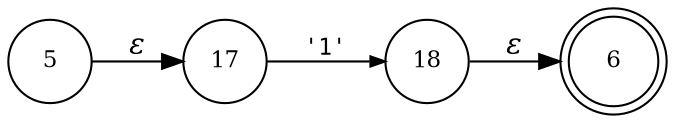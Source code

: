 digraph ATN {
rankdir=LR;
s6[fontsize=11, label="6", shape=doublecircle, fixedsize=true, width=.6];
s17[fontsize=11,label="17", shape=circle, fixedsize=true, width=.55, peripheries=1];
s18[fontsize=11,label="18", shape=circle, fixedsize=true, width=.55, peripheries=1];
s5[fontsize=11,label="5", shape=circle, fixedsize=true, width=.55, peripheries=1];
s5 -> s17 [fontname="Times-Italic", label="&epsilon;"];
s17 -> s18 [fontsize=11, fontname="Courier", arrowsize=.7, label = "'1'", arrowhead = normal];
s18 -> s6 [fontname="Times-Italic", label="&epsilon;"];
}